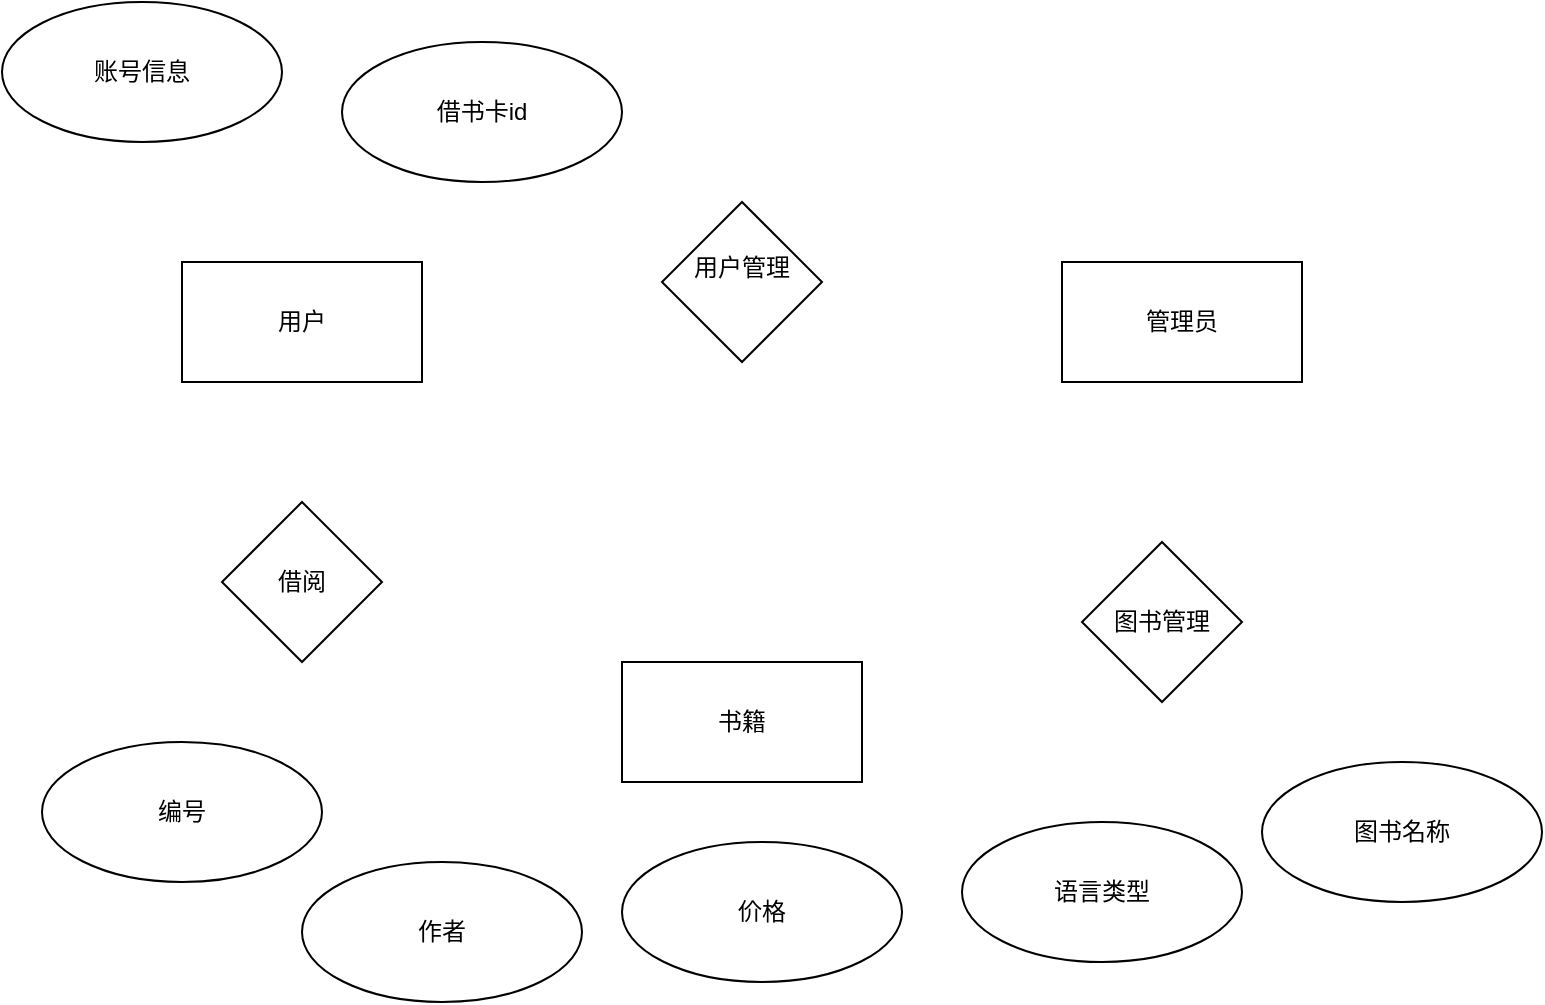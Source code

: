 <mxfile version="24.6.4" type="github">
  <diagram name="第 1 页" id="B0zBH3N_toymizAEEGmr">
    <mxGraphModel dx="1290" dy="534" grid="1" gridSize="10" guides="1" tooltips="1" connect="1" arrows="1" fold="1" page="1" pageScale="1" pageWidth="827" pageHeight="1169" math="0" shadow="0">
      <root>
        <mxCell id="0" />
        <mxCell id="1" parent="0" />
        <mxCell id="hj6OEBDG58ZseiKjt-y--1" value="用户" style="rounded=0;whiteSpace=wrap;html=1;" vertex="1" parent="1">
          <mxGeometry x="120" y="160" width="120" height="60" as="geometry" />
        </mxCell>
        <mxCell id="hj6OEBDG58ZseiKjt-y--2" value="管理员" style="rounded=0;whiteSpace=wrap;html=1;" vertex="1" parent="1">
          <mxGeometry x="560" y="160" width="120" height="60" as="geometry" />
        </mxCell>
        <mxCell id="hj6OEBDG58ZseiKjt-y--3" value="书籍" style="rounded=0;whiteSpace=wrap;html=1;" vertex="1" parent="1">
          <mxGeometry x="340" y="360" width="120" height="60" as="geometry" />
        </mxCell>
        <mxCell id="hj6OEBDG58ZseiKjt-y--5" value="账号信息" style="ellipse;whiteSpace=wrap;html=1;" vertex="1" parent="1">
          <mxGeometry x="30" y="30" width="140" height="70" as="geometry" />
        </mxCell>
        <mxCell id="hj6OEBDG58ZseiKjt-y--6" value="借阅" style="rhombus;whiteSpace=wrap;html=1;" vertex="1" parent="1">
          <mxGeometry x="140" y="280" width="80" height="80" as="geometry" />
        </mxCell>
        <mxCell id="hj6OEBDG58ZseiKjt-y--7" value="用户管理&lt;div&gt;&lt;br&gt;&lt;/div&gt;" style="rhombus;whiteSpace=wrap;html=1;" vertex="1" parent="1">
          <mxGeometry x="360" y="130" width="80" height="80" as="geometry" />
        </mxCell>
        <mxCell id="hj6OEBDG58ZseiKjt-y--8" value="图书管理" style="rhombus;whiteSpace=wrap;html=1;" vertex="1" parent="1">
          <mxGeometry x="570" y="300" width="80" height="80" as="geometry" />
        </mxCell>
        <mxCell id="hj6OEBDG58ZseiKjt-y--10" value="作者" style="ellipse;whiteSpace=wrap;html=1;" vertex="1" parent="1">
          <mxGeometry x="180" y="460" width="140" height="70" as="geometry" />
        </mxCell>
        <mxCell id="hj6OEBDG58ZseiKjt-y--11" value="价格" style="ellipse;whiteSpace=wrap;html=1;" vertex="1" parent="1">
          <mxGeometry x="340" y="450" width="140" height="70" as="geometry" />
        </mxCell>
        <mxCell id="hj6OEBDG58ZseiKjt-y--12" value="借书卡id" style="ellipse;whiteSpace=wrap;html=1;" vertex="1" parent="1">
          <mxGeometry x="200" y="50" width="140" height="70" as="geometry" />
        </mxCell>
        <mxCell id="hj6OEBDG58ZseiKjt-y--13" value="语言类型" style="ellipse;whiteSpace=wrap;html=1;" vertex="1" parent="1">
          <mxGeometry x="510" y="440" width="140" height="70" as="geometry" />
        </mxCell>
        <mxCell id="hj6OEBDG58ZseiKjt-y--14" value="编号" style="ellipse;whiteSpace=wrap;html=1;" vertex="1" parent="1">
          <mxGeometry x="50" y="400" width="140" height="70" as="geometry" />
        </mxCell>
        <mxCell id="hj6OEBDG58ZseiKjt-y--16" value="图书名称" style="ellipse;whiteSpace=wrap;html=1;" vertex="1" parent="1">
          <mxGeometry x="660" y="410" width="140" height="70" as="geometry" />
        </mxCell>
      </root>
    </mxGraphModel>
  </diagram>
</mxfile>
